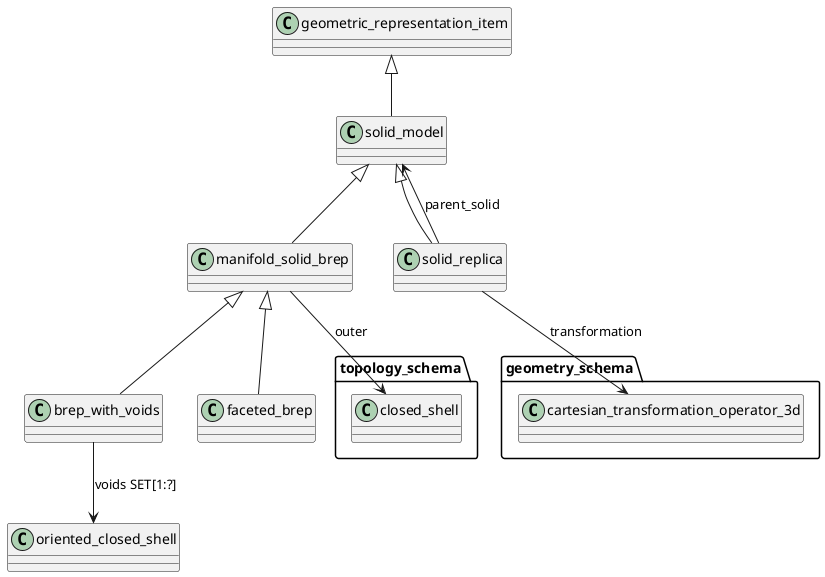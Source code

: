 @startuml

class solid_model {
}

class manifold_solid_brep {
}

class solid_replica {
}

class brep_with_voids {
  
}

package topology_schema {
  class closed_shell 
}

package geometry_schema {
  class cartesian_transformation_operator_3d 
}

solid_model <|-- manifold_solid_brep
solid_model <|-- solid_replica

geometric_representation_item <|-- solid_model

manifold_solid_brep <|-- brep_with_voids
manifold_solid_brep <|-- faceted_brep


manifold_solid_brep --> closed_shell : outer
solid_replica --> solid_model : parent_solid
solid_replica --> cartesian_transformation_operator_3d : transformation
brep_with_voids --> oriented_closed_shell : voids SET[1:?]

@enduml